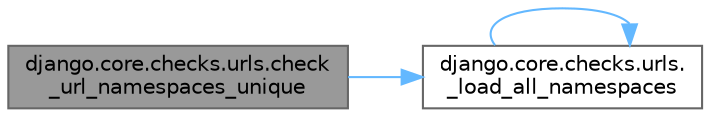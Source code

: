 digraph "django.core.checks.urls.check_url_namespaces_unique"
{
 // LATEX_PDF_SIZE
  bgcolor="transparent";
  edge [fontname=Helvetica,fontsize=10,labelfontname=Helvetica,labelfontsize=10];
  node [fontname=Helvetica,fontsize=10,shape=box,height=0.2,width=0.4];
  rankdir="LR";
  Node1 [id="Node000001",label="django.core.checks.urls.check\l_url_namespaces_unique",height=0.2,width=0.4,color="gray40", fillcolor="grey60", style="filled", fontcolor="black",tooltip=" "];
  Node1 -> Node2 [id="edge1_Node000001_Node000002",color="steelblue1",style="solid",tooltip=" "];
  Node2 [id="Node000002",label="django.core.checks.urls.\l_load_all_namespaces",height=0.2,width=0.4,color="grey40", fillcolor="white", style="filled",URL="$namespacedjango_1_1core_1_1checks_1_1urls.html#a31c696b4b1e27c10674479e923f442da",tooltip=" "];
  Node2 -> Node2 [id="edge2_Node000002_Node000002",color="steelblue1",style="solid",tooltip=" "];
}
